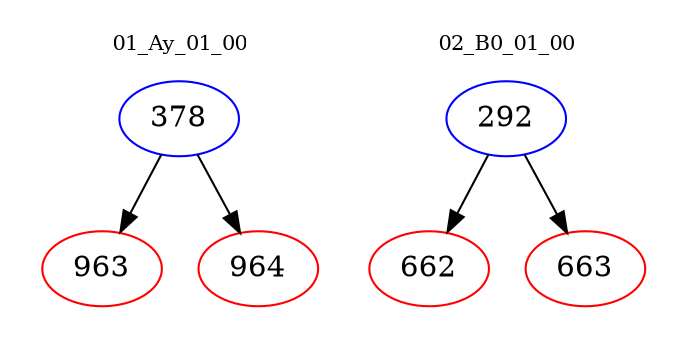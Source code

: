 digraph{
subgraph cluster_0 {
color = white
label = "01_Ay_01_00";
fontsize=10;
T0_378 [label="378", color="blue"]
T0_378 -> T0_963 [color="black"]
T0_963 [label="963", color="red"]
T0_378 -> T0_964 [color="black"]
T0_964 [label="964", color="red"]
}
subgraph cluster_1 {
color = white
label = "02_B0_01_00";
fontsize=10;
T1_292 [label="292", color="blue"]
T1_292 -> T1_662 [color="black"]
T1_662 [label="662", color="red"]
T1_292 -> T1_663 [color="black"]
T1_663 [label="663", color="red"]
}
}
